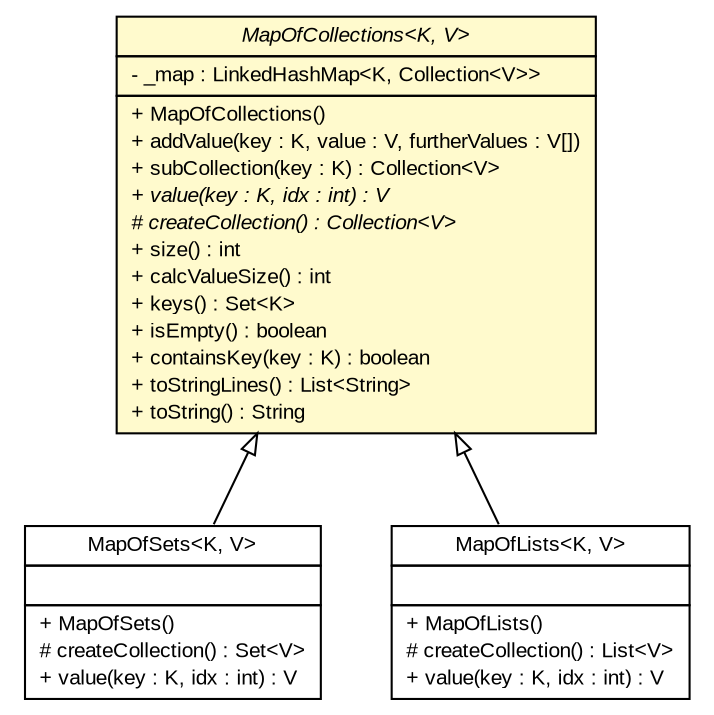 #!/usr/local/bin/dot
#
# Class diagram 
# Generated by UMLGraph version R5_6_6-6-g3bdff0 (http://www.umlgraph.org/)
#

digraph G {
	edge [fontname="arial",fontsize=10,labelfontname="arial",labelfontsize=10];
	node [fontname="arial",fontsize=10,shape=plaintext];
	nodesep=0.25;
	ranksep=0.5;
	// org.tanjakostic.jcleancim.util.MapOfSets<K, V>
	c132065 [label=<<table title="org.tanjakostic.jcleancim.util.MapOfSets" border="0" cellborder="1" cellspacing="0" cellpadding="2" port="p" href="./MapOfSets.html">
		<tr><td><table border="0" cellspacing="0" cellpadding="1">
<tr><td align="center" balign="center"> MapOfSets&lt;K, V&gt; </td></tr>
		</table></td></tr>
		<tr><td><table border="0" cellspacing="0" cellpadding="1">
<tr><td align="left" balign="left">  </td></tr>
		</table></td></tr>
		<tr><td><table border="0" cellspacing="0" cellpadding="1">
<tr><td align="left" balign="left"> + MapOfSets() </td></tr>
<tr><td align="left" balign="left"> # createCollection() : Set&lt;V&gt; </td></tr>
<tr><td align="left" balign="left"> + value(key : K, idx : int) : V </td></tr>
		</table></td></tr>
		</table>>, URL="./MapOfSets.html", fontname="arial", fontcolor="black", fontsize=10.0];
	// org.tanjakostic.jcleancim.util.MapOfLists<K, V>
	c132067 [label=<<table title="org.tanjakostic.jcleancim.util.MapOfLists" border="0" cellborder="1" cellspacing="0" cellpadding="2" port="p" href="./MapOfLists.html">
		<tr><td><table border="0" cellspacing="0" cellpadding="1">
<tr><td align="center" balign="center"> MapOfLists&lt;K, V&gt; </td></tr>
		</table></td></tr>
		<tr><td><table border="0" cellspacing="0" cellpadding="1">
<tr><td align="left" balign="left">  </td></tr>
		</table></td></tr>
		<tr><td><table border="0" cellspacing="0" cellpadding="1">
<tr><td align="left" balign="left"> + MapOfLists() </td></tr>
<tr><td align="left" balign="left"> # createCollection() : List&lt;V&gt; </td></tr>
<tr><td align="left" balign="left"> + value(key : K, idx : int) : V </td></tr>
		</table></td></tr>
		</table>>, URL="./MapOfLists.html", fontname="arial", fontcolor="black", fontsize=10.0];
	// org.tanjakostic.jcleancim.util.MapOfCollections<K, V>
	c132068 [label=<<table title="org.tanjakostic.jcleancim.util.MapOfCollections" border="0" cellborder="1" cellspacing="0" cellpadding="2" port="p" bgcolor="lemonChiffon" href="./MapOfCollections.html">
		<tr><td><table border="0" cellspacing="0" cellpadding="1">
<tr><td align="center" balign="center"><font face="Arial Italic"> MapOfCollections&lt;K, V&gt; </font></td></tr>
		</table></td></tr>
		<tr><td><table border="0" cellspacing="0" cellpadding="1">
<tr><td align="left" balign="left"> - _map : LinkedHashMap&lt;K, Collection&lt;V&gt;&gt; </td></tr>
		</table></td></tr>
		<tr><td><table border="0" cellspacing="0" cellpadding="1">
<tr><td align="left" balign="left"> + MapOfCollections() </td></tr>
<tr><td align="left" balign="left"> + addValue(key : K, value : V, furtherValues : V[]) </td></tr>
<tr><td align="left" balign="left"> + subCollection(key : K) : Collection&lt;V&gt; </td></tr>
<tr><td align="left" balign="left"><font face="Arial Italic" point-size="10.0"> + value(key : K, idx : int) : V </font></td></tr>
<tr><td align="left" balign="left"><font face="Arial Italic" point-size="10.0"> # createCollection() : Collection&lt;V&gt; </font></td></tr>
<tr><td align="left" balign="left"> + size() : int </td></tr>
<tr><td align="left" balign="left"> + calcValueSize() : int </td></tr>
<tr><td align="left" balign="left"> + keys() : Set&lt;K&gt; </td></tr>
<tr><td align="left" balign="left"> + isEmpty() : boolean </td></tr>
<tr><td align="left" balign="left"> + containsKey(key : K) : boolean </td></tr>
<tr><td align="left" balign="left"> + toStringLines() : List&lt;String&gt; </td></tr>
<tr><td align="left" balign="left"> + toString() : String </td></tr>
		</table></td></tr>
		</table>>, URL="./MapOfCollections.html", fontname="arial", fontcolor="black", fontsize=10.0];
	//org.tanjakostic.jcleancim.util.MapOfSets<K, V> extends org.tanjakostic.jcleancim.util.MapOfCollections<K, V>
	c132068:p -> c132065:p [dir=back,arrowtail=empty];
	//org.tanjakostic.jcleancim.util.MapOfLists<K, V> extends org.tanjakostic.jcleancim.util.MapOfCollections<K, V>
	c132068:p -> c132067:p [dir=back,arrowtail=empty];
}

